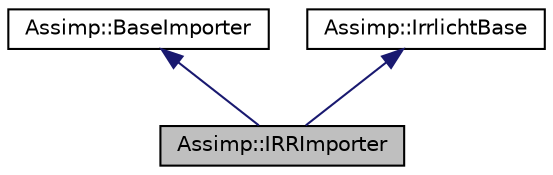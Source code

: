 digraph "Assimp::IRRImporter"
{
  edge [fontname="Helvetica",fontsize="10",labelfontname="Helvetica",labelfontsize="10"];
  node [fontname="Helvetica",fontsize="10",shape=record];
  Node1 [label="Assimp::IRRImporter",height=0.2,width=0.4,color="black", fillcolor="grey75", style="filled", fontcolor="black"];
  Node2 -> Node1 [dir="back",color="midnightblue",fontsize="10",style="solid"];
  Node2 [label="Assimp::BaseImporter",height=0.2,width=0.4,color="black", fillcolor="white", style="filled",URL="$class_assimp_1_1_base_importer.html"];
  Node3 -> Node1 [dir="back",color="midnightblue",fontsize="10",style="solid"];
  Node3 [label="Assimp::IrrlichtBase",height=0.2,width=0.4,color="black", fillcolor="white", style="filled",URL="$class_assimp_1_1_irrlicht_base.html"];
}
